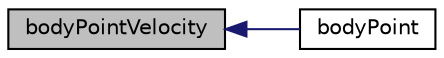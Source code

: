 digraph "bodyPointVelocity"
{
  bgcolor="transparent";
  edge [fontname="Helvetica",fontsize="10",labelfontname="Helvetica",labelfontsize="10"];
  node [fontname="Helvetica",fontsize="10",shape=record];
  rankdir="LR";
  Node1 [label="bodyPointVelocity",height=0.2,width=0.4,color="black", fillcolor="grey75", style="filled", fontcolor="black"];
  Node1 -> Node2 [dir="back",color="midnightblue",fontsize="10",style="solid",fontname="Helvetica"];
  Node2 [label="bodyPoint",height=0.2,width=0.4,color="black",URL="$a02226.html#a94f13b23c6e1a6f68a9f08ba66191ec0",tooltip="Transform the given point on the restrained body to the global frame. "];
}
